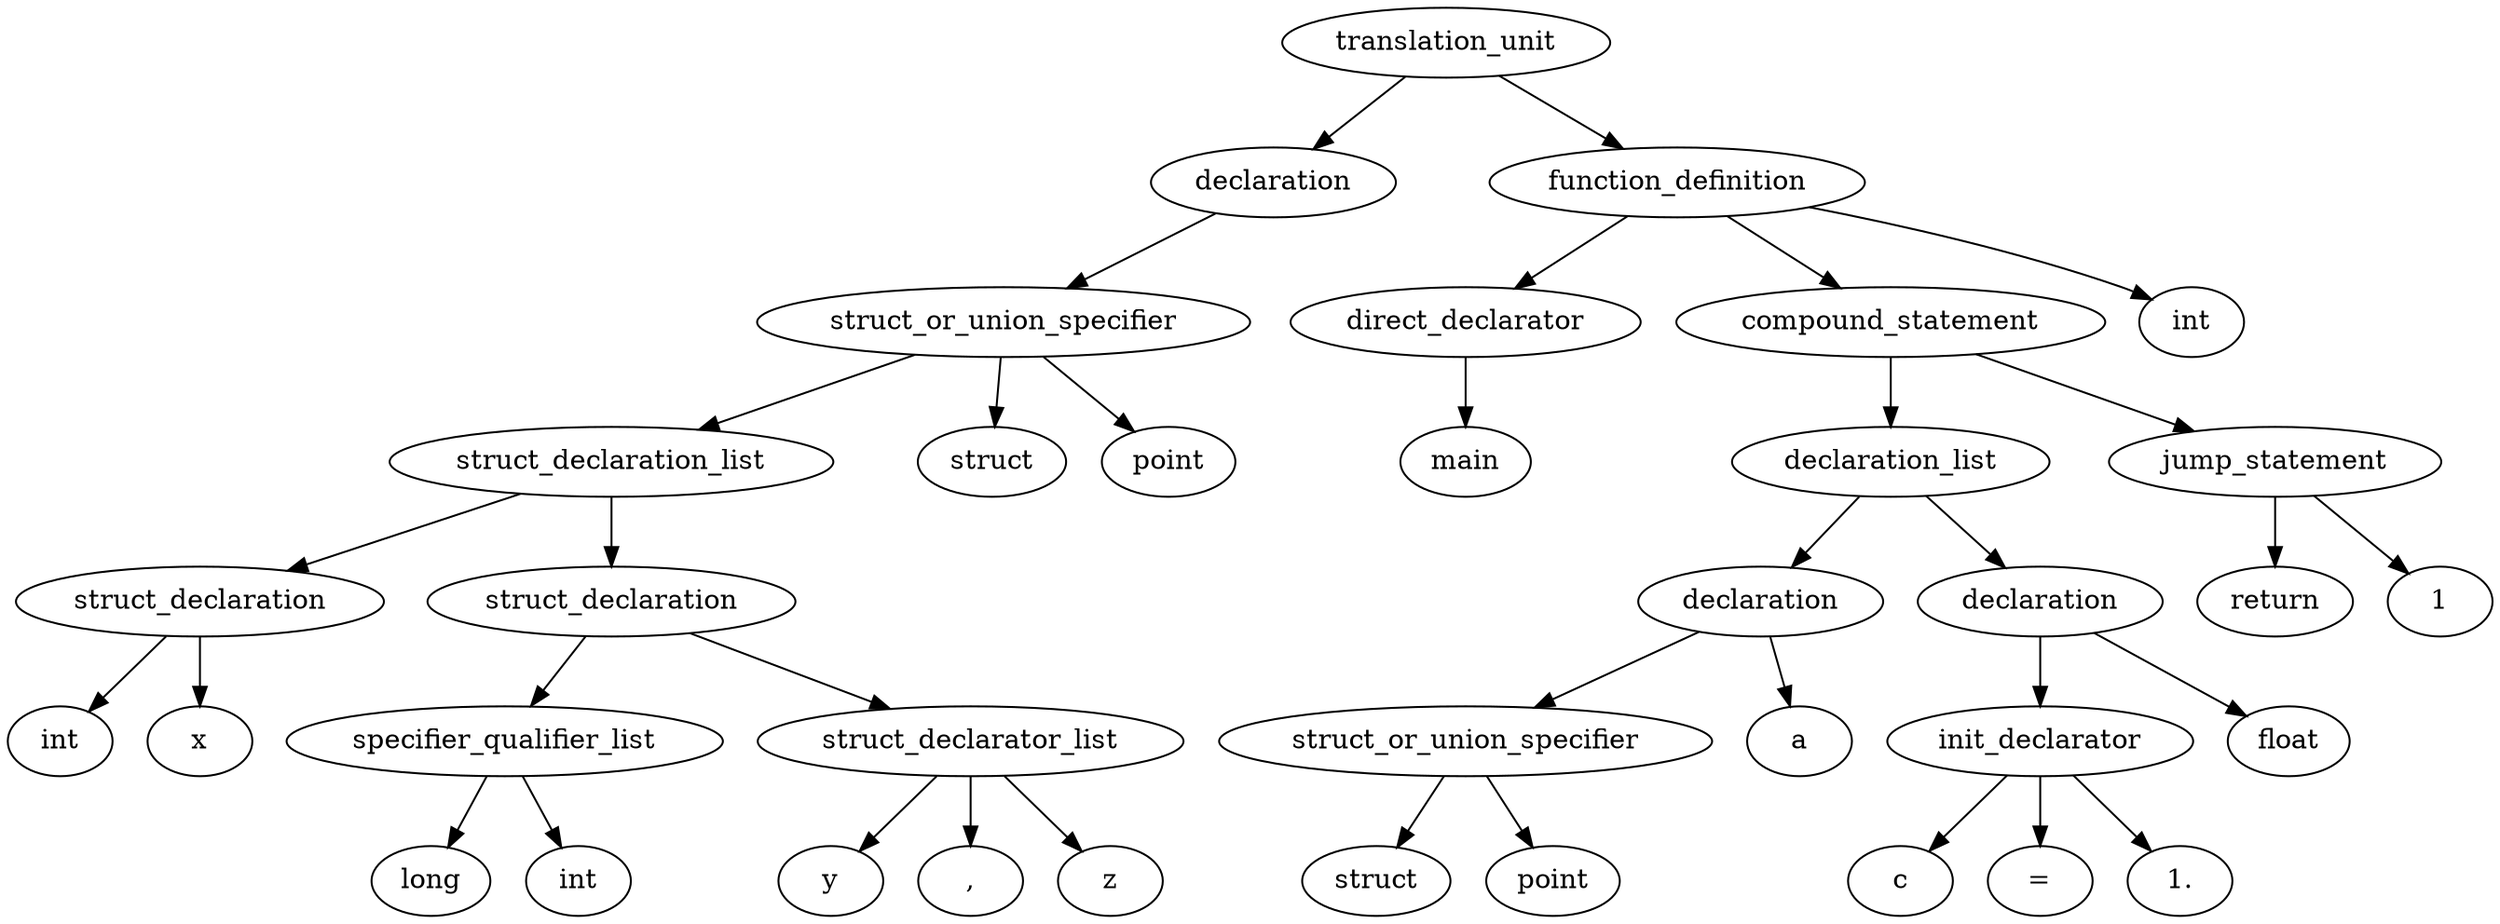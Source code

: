 digraph ethane {
1[label="struct_declaration"]
2[label="int"]
1 -> 2
3[label="x"]
1 -> 3
4[label="specifier_qualifier_list"]
5[label="long"]
4 -> 5
6[label="int"]
4 -> 6
7[label="struct_declarator_list"]
8[label="y"]
7 -> 8
9[label=","]
7 -> 9
10[label="z"]
7 -> 10
11[label="struct_declaration"]
11 -> 4
11 -> 7
12[label="struct_declaration_list"]
12 -> 1
12 -> 11
13[label="struct_or_union_specifier"]
14[label="struct"]
13 -> 14
15[label="point"]
13 -> 15
13 -> 12
16[label="declaration"]
16 -> 13
17[label="direct_declarator"]
18[label="main"]
17 -> 18
19[label="struct_or_union_specifier"]
20[label="struct"]
19 -> 20
21[label="point"]
19 -> 21
22[label="declaration"]
22 -> 19
23[label="a"]
22 -> 23
24[label="init_declarator"]
25[label="c"]
24 -> 25
26[label="="]
24 -> 26
27[label="1."]
24 -> 27
28[label="declaration"]
29[label="float"]
28 -> 29
28 -> 24
30[label="declaration_list"]
30 -> 22
30 -> 28
31[label="jump_statement"]
32[label="return"]
31 -> 32
33[label="1"]
31 -> 33
34[label="compound_statement"]
34 -> 30
34 -> 31
35[label="function_definition"]
36[label="int"]
35 -> 36
35 -> 17
35 -> 34
37[label="translation_unit"]
37 -> 16
37 -> 35
}